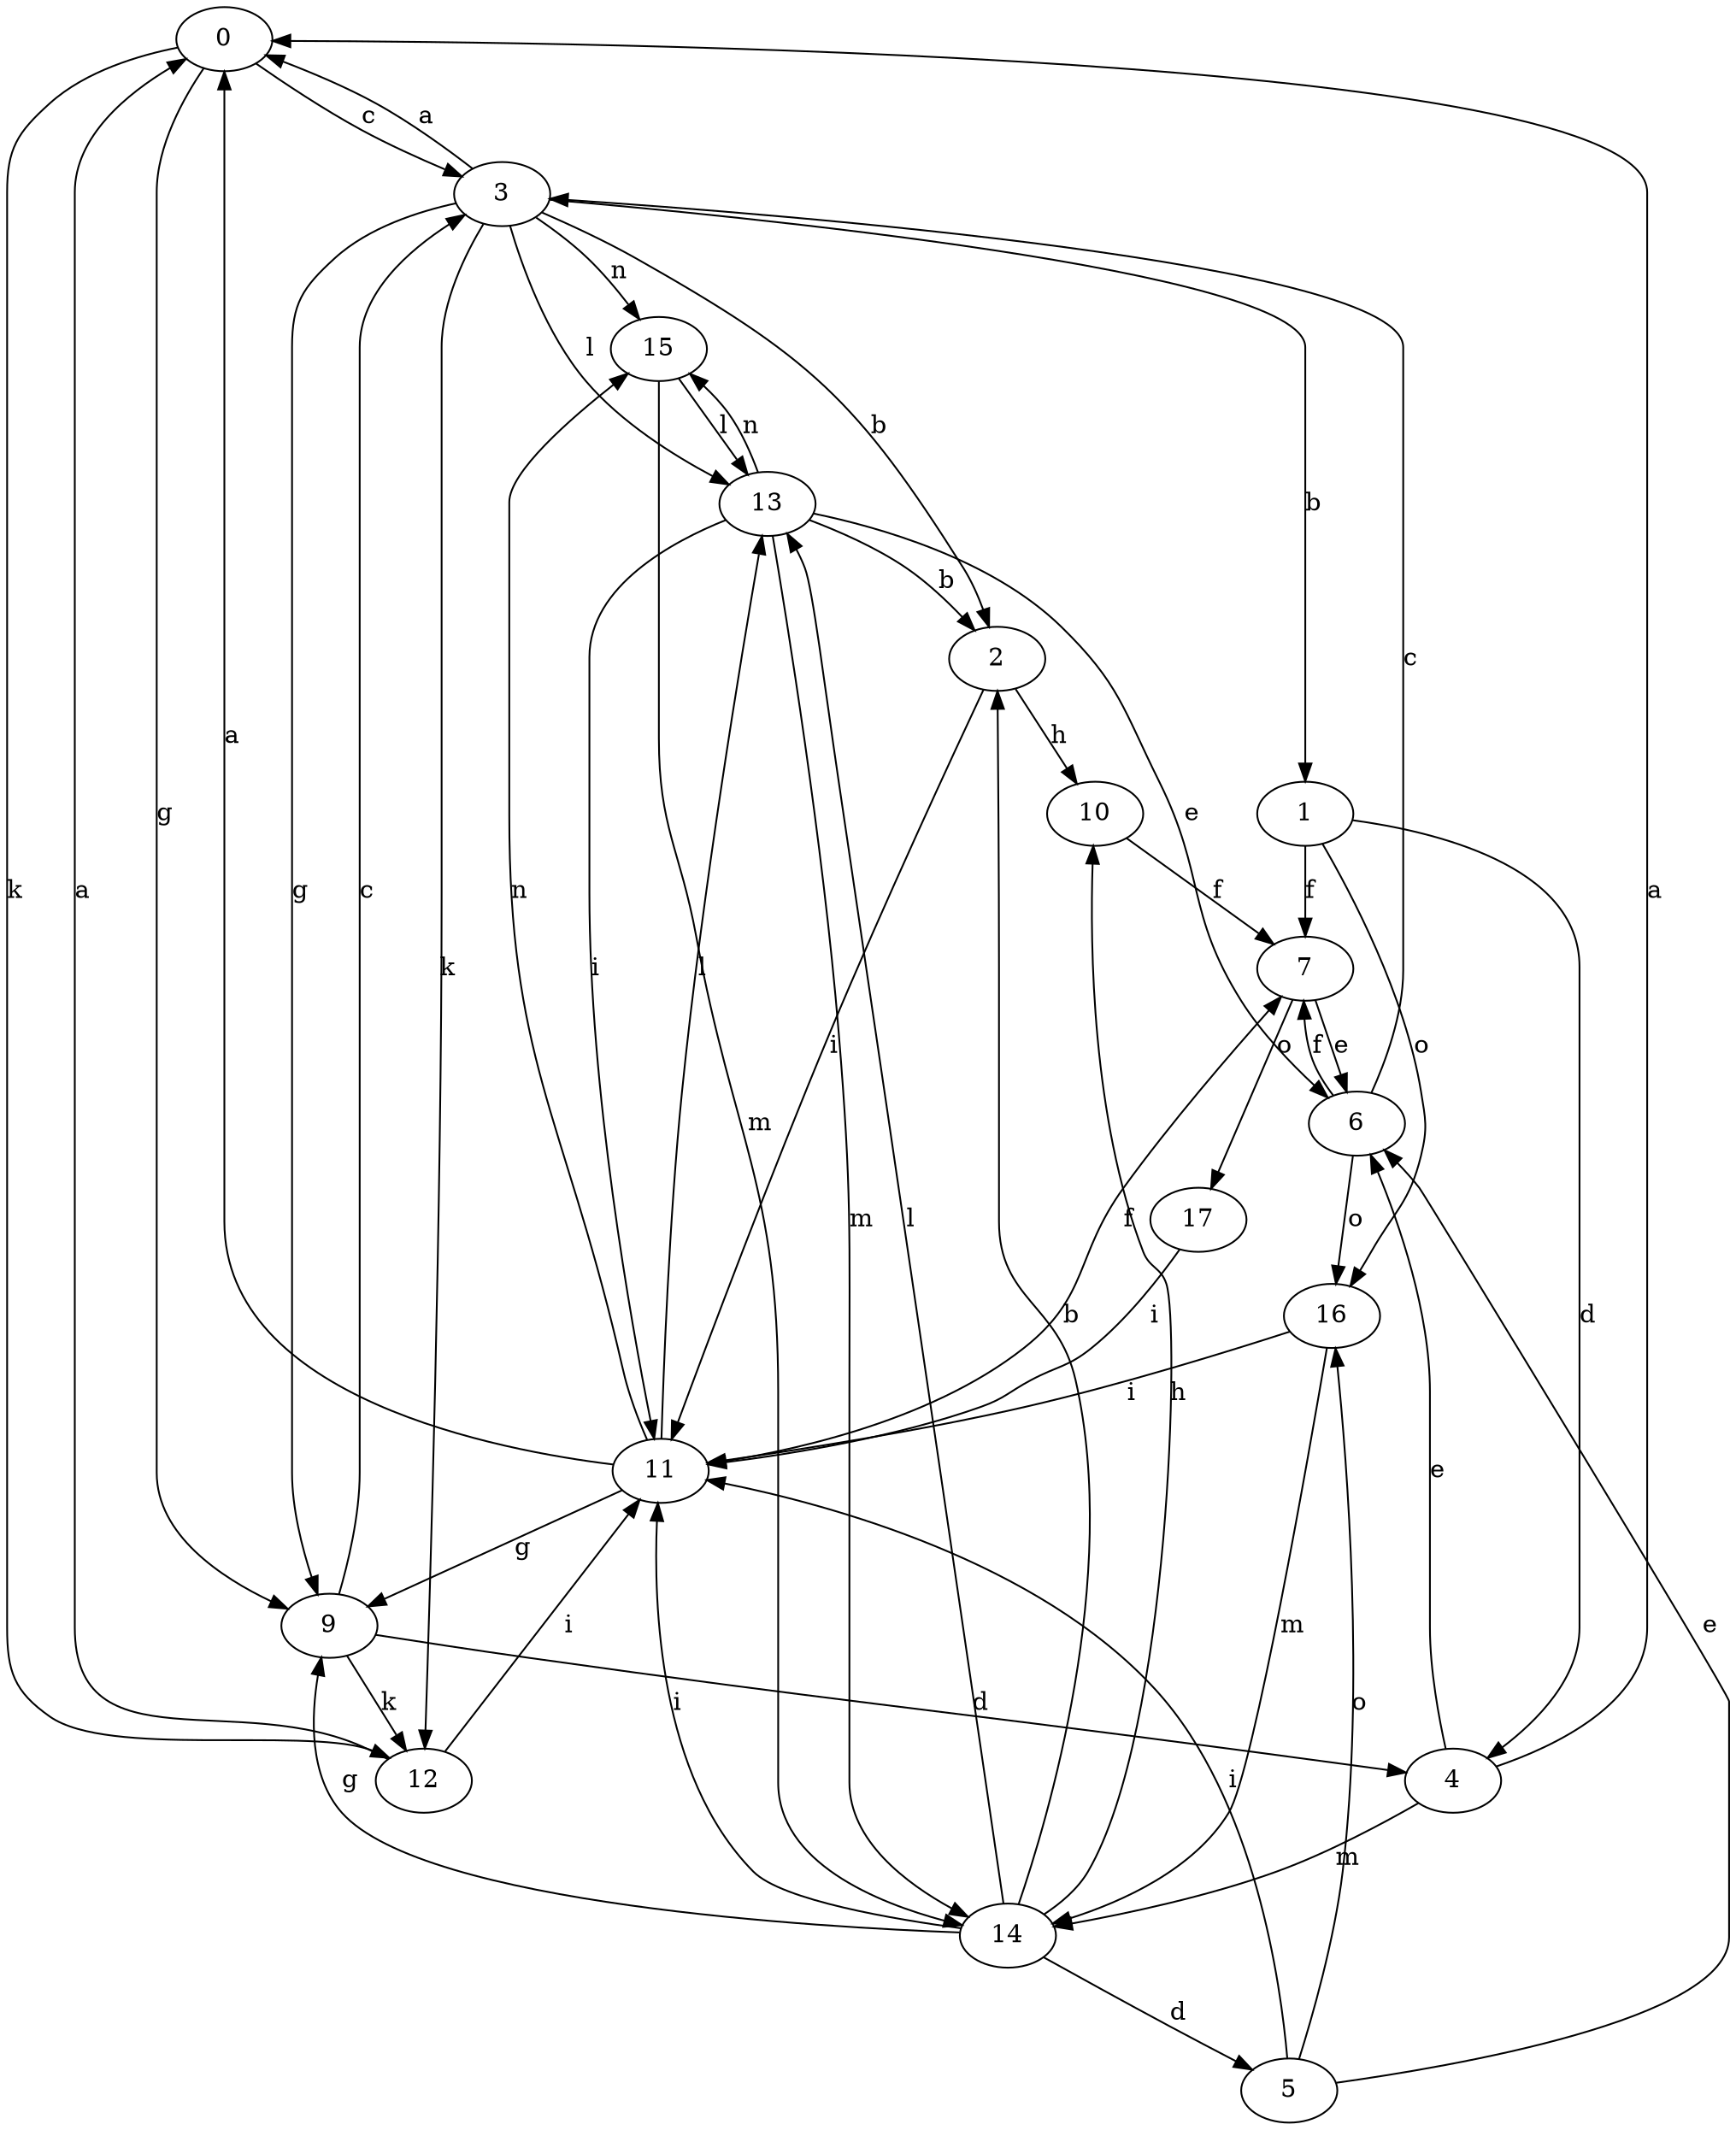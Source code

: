 strict digraph  {
0;
1;
2;
3;
4;
5;
6;
7;
9;
10;
11;
12;
13;
14;
15;
16;
17;
0 -> 3  [label=c];
0 -> 9  [label=g];
0 -> 12  [label=k];
1 -> 4  [label=d];
1 -> 7  [label=f];
1 -> 16  [label=o];
2 -> 10  [label=h];
2 -> 11  [label=i];
3 -> 0  [label=a];
3 -> 1  [label=b];
3 -> 2  [label=b];
3 -> 9  [label=g];
3 -> 12  [label=k];
3 -> 13  [label=l];
3 -> 15  [label=n];
4 -> 0  [label=a];
4 -> 6  [label=e];
4 -> 14  [label=m];
5 -> 6  [label=e];
5 -> 11  [label=i];
5 -> 16  [label=o];
6 -> 3  [label=c];
6 -> 7  [label=f];
6 -> 16  [label=o];
7 -> 6  [label=e];
7 -> 17  [label=o];
9 -> 3  [label=c];
9 -> 4  [label=d];
9 -> 12  [label=k];
10 -> 7  [label=f];
11 -> 0  [label=a];
11 -> 7  [label=f];
11 -> 9  [label=g];
11 -> 13  [label=l];
11 -> 15  [label=n];
12 -> 0  [label=a];
12 -> 11  [label=i];
13 -> 2  [label=b];
13 -> 6  [label=e];
13 -> 11  [label=i];
13 -> 14  [label=m];
13 -> 15  [label=n];
14 -> 2  [label=b];
14 -> 5  [label=d];
14 -> 9  [label=g];
14 -> 10  [label=h];
14 -> 11  [label=i];
14 -> 13  [label=l];
15 -> 13  [label=l];
15 -> 14  [label=m];
16 -> 11  [label=i];
16 -> 14  [label=m];
17 -> 11  [label=i];
}
